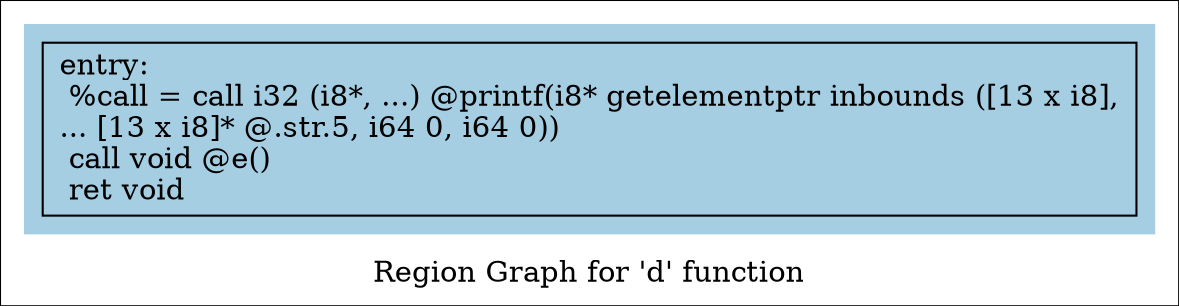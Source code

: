 digraph "Region Graph for 'd' function" {
	label="Region Graph for 'd' function";

	Node0x246ecd0 [shape=record,label="{entry:\l  %call = call i32 (i8*, ...) @printf(i8* getelementptr inbounds ([13 x i8],\l... [13 x i8]* @.str.5, i64 0, i64 0))\l  call void @e()\l  ret void\l}"];
	colorscheme = "paired12"
        subgraph cluster_0x2473750 {
          label = "";
          style = filled;
          color = 1
          Node0x246ecd0;
        }
}

